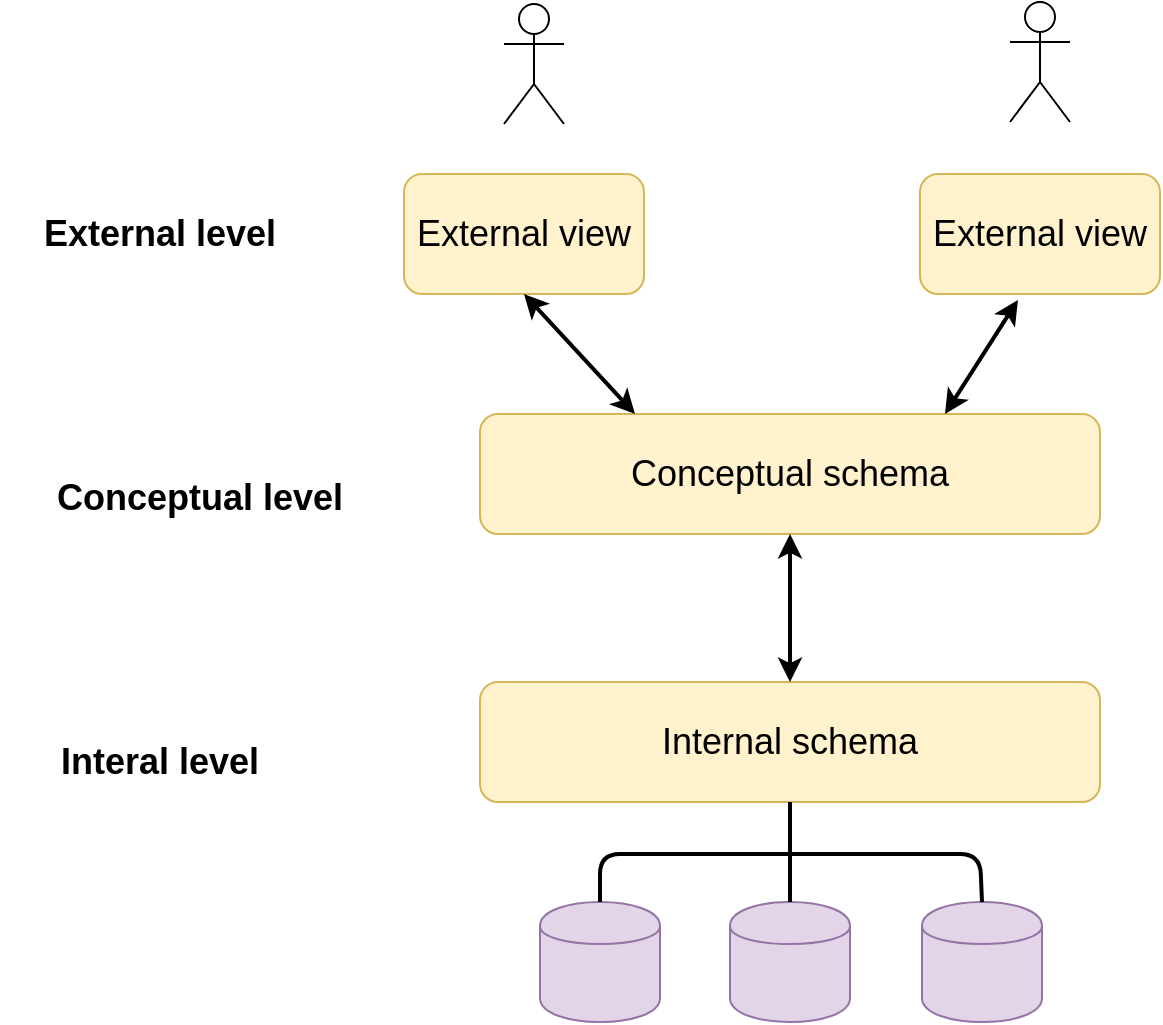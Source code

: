 <mxfile version="12.2.2" type="device" pages="1"><diagram id="K1QfGhg-9W38WR5k802L" name="Page-1"><mxGraphModel dx="932" dy="612" grid="1" gridSize="10" guides="1" tooltips="1" connect="1" arrows="1" fold="1" page="1" pageScale="1" pageWidth="827" pageHeight="1169" math="0" shadow="0"><root><mxCell id="0"/><mxCell id="1" parent="0"/><mxCell id="hra4CAaRVgsmiaaSu_Dn-1" value="External view" style="rounded=1;whiteSpace=wrap;html=1;fontSize=18;fillColor=#fff2cc;strokeColor=#d6b656;" vertex="1" parent="1"><mxGeometry x="232" y="220" width="120" height="60" as="geometry"/></mxCell><mxCell id="hra4CAaRVgsmiaaSu_Dn-2" value="External view" style="rounded=1;whiteSpace=wrap;html=1;fontSize=18;fillColor=#fff2cc;strokeColor=#d6b656;" vertex="1" parent="1"><mxGeometry x="490" y="220" width="120" height="60" as="geometry"/></mxCell><mxCell id="hra4CAaRVgsmiaaSu_Dn-3" value="" style="shape=umlActor;verticalLabelPosition=bottom;labelBackgroundColor=#ffffff;verticalAlign=top;html=1;outlineConnect=0;fontSize=18;" vertex="1" parent="1"><mxGeometry x="282" y="135" width="30" height="60" as="geometry"/></mxCell><mxCell id="hra4CAaRVgsmiaaSu_Dn-4" value="" style="shape=umlActor;verticalLabelPosition=bottom;labelBackgroundColor=#ffffff;verticalAlign=top;html=1;outlineConnect=0;fontSize=18;" vertex="1" parent="1"><mxGeometry x="535" y="134" width="30" height="60" as="geometry"/></mxCell><mxCell id="hra4CAaRVgsmiaaSu_Dn-7" value="Conceptual schema" style="rounded=1;whiteSpace=wrap;html=1;fontSize=18;fillColor=#fff2cc;strokeColor=#d6b656;" vertex="1" parent="1"><mxGeometry x="270" y="340" width="310" height="60" as="geometry"/></mxCell><mxCell id="hra4CAaRVgsmiaaSu_Dn-8" value="Internal schema" style="rounded=1;whiteSpace=wrap;html=1;fontSize=18;fillColor=#fff2cc;strokeColor=#d6b656;" vertex="1" parent="1"><mxGeometry x="270" y="474" width="310" height="60" as="geometry"/></mxCell><mxCell id="hra4CAaRVgsmiaaSu_Dn-9" value="" style="endArrow=classic;startArrow=classic;html=1;fontSize=18;exitX=0.5;exitY=0;exitDx=0;exitDy=0;strokeWidth=2;" edge="1" parent="1" source="hra4CAaRVgsmiaaSu_Dn-8" target="hra4CAaRVgsmiaaSu_Dn-7"><mxGeometry width="50" height="50" relative="1" as="geometry"><mxPoint x="170" y="630" as="sourcePoint"/><mxPoint x="220" y="580" as="targetPoint"/></mxGeometry></mxCell><mxCell id="hra4CAaRVgsmiaaSu_Dn-10" value="" style="endArrow=classic;startArrow=classic;html=1;fontSize=18;exitX=0.75;exitY=0;exitDx=0;exitDy=0;strokeWidth=2;entryX=0.408;entryY=1.05;entryDx=0;entryDy=0;entryPerimeter=0;" edge="1" parent="1" source="hra4CAaRVgsmiaaSu_Dn-7" target="hra4CAaRVgsmiaaSu_Dn-2"><mxGeometry width="50" height="50" relative="1" as="geometry"><mxPoint x="435" y="484" as="sourcePoint"/><mxPoint x="435" y="410" as="targetPoint"/></mxGeometry></mxCell><mxCell id="hra4CAaRVgsmiaaSu_Dn-11" value="" style="endArrow=classic;startArrow=classic;html=1;fontSize=18;strokeWidth=2;entryX=0.5;entryY=1;entryDx=0;entryDy=0;exitX=0.25;exitY=0;exitDx=0;exitDy=0;" edge="1" parent="1" source="hra4CAaRVgsmiaaSu_Dn-7" target="hra4CAaRVgsmiaaSu_Dn-1"><mxGeometry width="50" height="50" relative="1" as="geometry"><mxPoint x="348" y="330" as="sourcePoint"/><mxPoint x="568.96" y="293" as="targetPoint"/></mxGeometry></mxCell><mxCell id="hra4CAaRVgsmiaaSu_Dn-12" value="" style="shape=cylinder;whiteSpace=wrap;html=1;boundedLbl=1;backgroundOutline=1;fontSize=18;fillColor=#e1d5e7;strokeColor=#9673a6;" vertex="1" parent="1"><mxGeometry x="300" y="584" width="60" height="60" as="geometry"/></mxCell><mxCell id="hra4CAaRVgsmiaaSu_Dn-13" value="" style="shape=cylinder;whiteSpace=wrap;html=1;boundedLbl=1;backgroundOutline=1;fontSize=18;fillColor=#e1d5e7;strokeColor=#9673a6;" vertex="1" parent="1"><mxGeometry x="395" y="584" width="60" height="60" as="geometry"/></mxCell><mxCell id="hra4CAaRVgsmiaaSu_Dn-14" value="" style="shape=cylinder;whiteSpace=wrap;html=1;boundedLbl=1;backgroundOutline=1;fontSize=18;fillColor=#e1d5e7;strokeColor=#9673a6;" vertex="1" parent="1"><mxGeometry x="491" y="584" width="60" height="60" as="geometry"/></mxCell><mxCell id="hra4CAaRVgsmiaaSu_Dn-15" value="" style="endArrow=none;html=1;strokeWidth=2;fontSize=18;entryX=0.5;entryY=1;entryDx=0;entryDy=0;exitX=0.5;exitY=0;exitDx=0;exitDy=0;" edge="1" parent="1" source="hra4CAaRVgsmiaaSu_Dn-13" target="hra4CAaRVgsmiaaSu_Dn-8"><mxGeometry width="50" height="50" relative="1" as="geometry"><mxPoint x="170" y="720" as="sourcePoint"/><mxPoint x="220" y="670" as="targetPoint"/></mxGeometry></mxCell><mxCell id="hra4CAaRVgsmiaaSu_Dn-16" value="" style="endArrow=none;html=1;strokeWidth=2;fontSize=18;exitX=0.5;exitY=0;exitDx=0;exitDy=0;" edge="1" parent="1" source="hra4CAaRVgsmiaaSu_Dn-12"><mxGeometry width="50" height="50" relative="1" as="geometry"><mxPoint x="435" y="594" as="sourcePoint"/><mxPoint x="430" y="560" as="targetPoint"/><Array as="points"><mxPoint x="330" y="560"/></Array></mxGeometry></mxCell><mxCell id="hra4CAaRVgsmiaaSu_Dn-17" value="" style="endArrow=none;html=1;strokeWidth=2;fontSize=18;exitX=0.5;exitY=0;exitDx=0;exitDy=0;" edge="1" parent="1" source="hra4CAaRVgsmiaaSu_Dn-14"><mxGeometry width="50" height="50" relative="1" as="geometry"><mxPoint x="340" y="594" as="sourcePoint"/><mxPoint x="430" y="560" as="targetPoint"/><Array as="points"><mxPoint x="520" y="560"/></Array></mxGeometry></mxCell><mxCell id="hra4CAaRVgsmiaaSu_Dn-20" value="External level" style="text;html=1;strokeColor=none;fillColor=none;align=center;verticalAlign=middle;whiteSpace=wrap;rounded=0;fontSize=18;fontStyle=1" vertex="1" parent="1"><mxGeometry x="50" y="240" width="120" height="20" as="geometry"/></mxCell><mxCell id="hra4CAaRVgsmiaaSu_Dn-21" value="Conceptual level" style="text;html=1;strokeColor=none;fillColor=none;align=center;verticalAlign=middle;whiteSpace=wrap;rounded=0;fontSize=18;fontStyle=1" vertex="1" parent="1"><mxGeometry x="50" y="372" width="160" height="20" as="geometry"/></mxCell><mxCell id="hra4CAaRVgsmiaaSu_Dn-22" value="Interal level" style="text;html=1;strokeColor=none;fillColor=none;align=center;verticalAlign=middle;whiteSpace=wrap;rounded=0;fontSize=18;fontStyle=1" vertex="1" parent="1"><mxGeometry x="30" y="504" width="160" height="20" as="geometry"/></mxCell></root></mxGraphModel></diagram></mxfile>